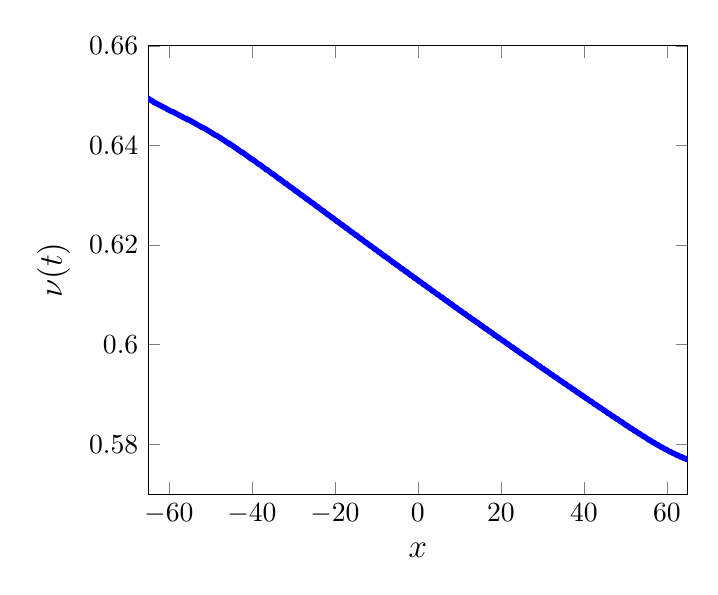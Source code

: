 \begin{tikzpicture}[scale=1]

  \begin{axis}[
    xmin = -65,
    xmax = 65,
    xtick = {-60,-40,-20,0,20,40,60},
%    xticklabels = {$10^{-3}$,$10^{-2}$,$10^{-1}$,$10^0$},
    ymin = 0.57,
    ymax = 0.66,
    xlabel = {\large $x$},
    ylabel = {\large ${\nu}(t)$},
    ylabel near ticks,
%    legend entries = {$\beta=10^{0}$,
%    $\beta = 10^{-1}$,
%    $\beta = 10^{-2}$,
%    $\beta = 10^{-3}$,
%    $\beta = 10^{-4}$,
%    $\beta = 10^{-5}$},
%    legend cell align=left,
%    legend style={draw=none,font=\small},
%    legend style={at={(0.05,0.95)},anchor=north west}
  ]

\addplot[blue, line width=2pt] coordinates{
(-1.05e+02,6.583e-01)
(-1.05e+02,6.583e-01)
(-1.05e+02,6.583e-01)
(-1.05e+02,6.583e-01)
(-1.049e+02,6.583e-01)
(-1.049e+02,6.583e-01)
(-1.048e+02,6.583e-01)
(-1.048e+02,6.583e-01)
(-1.046e+02,6.583e-01)
(-1.045e+02,6.583e-01)
(-1.042e+02,6.583e-01)
(-1.039e+02,6.583e-01)
(-1.034e+02,6.583e-01)
(-1.028e+02,6.583e-01)
(-1.018e+02,6.583e-01)
(-1.004e+02,6.583e-01)
(-9.847e+01,6.582e-01)
(-9.556e+01,6.577e-01)
(-9.324e+01,6.573e-01)
(-9.11e+01,6.569e-01)
(-8.93e+01,6.566e-01)
(-8.763e+01,6.562e-01)
(-8.609e+01,6.559e-01)
(-8.466e+01,6.556e-01)
(-8.333e+01,6.554e-01)
(-8.21e+01,6.551e-01)
(-8.096e+01,6.549e-01)
(-7.989e+01,6.546e-01)
(-7.888e+01,6.544e-01)
(-7.792e+01,6.541e-01)
(-7.696e+01,6.539e-01)
(-7.613e+01,6.536e-01)
(-7.531e+01,6.534e-01)
(-7.458e+01,6.531e-01)
(-7.386e+01,6.529e-01)
(-7.324e+01,6.527e-01)
(-7.263e+01,6.525e-01)
(-7.21e+01,6.523e-01)
(-7.159e+01,6.521e-01)
(-7.113e+01,6.519e-01)
(-7.068e+01,6.518e-01)
(-7.028e+01,6.516e-01)
(-6.988e+01,6.515e-01)
(-6.952e+01,6.513e-01)
(-6.916e+01,6.512e-01)
(-6.882e+01,6.511e-01)
(-6.849e+01,6.51e-01)
(-6.817e+01,6.508e-01)
(-6.786e+01,6.507e-01)
(-6.756e+01,6.506e-01)
(-6.727e+01,6.505e-01)
(-6.698e+01,6.503e-01)
(-6.671e+01,6.502e-01)
(-6.643e+01,6.501e-01)
(-6.617e+01,6.5e-01)
(-6.59e+01,6.498e-01)
(-6.565e+01,6.497e-01)
(-6.539e+01,6.496e-01)
(-6.515e+01,6.495e-01)
(-6.489e+01,6.494e-01)
(-6.465e+01,6.492e-01)
(-6.44e+01,6.491e-01)
(-6.416e+01,6.49e-01)
(-6.391e+01,6.489e-01)
(-6.367e+01,6.487e-01)
(-6.342e+01,6.486e-01)
(-6.319e+01,6.485e-01)
(-6.294e+01,6.484e-01)
(-6.271e+01,6.483e-01)
(-6.247e+01,6.482e-01)
(-6.224e+01,6.481e-01)
(-6.2e+01,6.48e-01)
(-6.178e+01,6.479e-01)
(-6.154e+01,6.478e-01)
(-6.132e+01,6.477e-01)
(-6.109e+01,6.476e-01)
(-6.087e+01,6.475e-01)
(-6.065e+01,6.474e-01)
(-6.043e+01,6.473e-01)
(-6.021e+01,6.472e-01)
(-6.0e+01,6.471e-01)
(-5.978e+01,6.47e-01)
(-5.957e+01,6.469e-01)
(-5.934e+01,6.468e-01)
(-5.913e+01,6.468e-01)
(-5.89e+01,6.467e-01)
(-5.868e+01,6.466e-01)
(-5.846e+01,6.465e-01)
(-5.823e+01,6.464e-01)
(-5.801e+01,6.463e-01)
(-5.778e+01,6.462e-01)
(-5.756e+01,6.461e-01)
(-5.733e+01,6.46e-01)
(-5.711e+01,6.459e-01)
(-5.688e+01,6.458e-01)
(-5.666e+01,6.457e-01)
(-5.644e+01,6.456e-01)
(-5.621e+01,6.455e-01)
(-5.599e+01,6.454e-01)
(-5.577e+01,6.454e-01)
(-5.555e+01,6.452e-01)
(-5.533e+01,6.452e-01)
(-5.511e+01,6.451e-01)
(-5.489e+01,6.45e-01)
(-5.468e+01,6.449e-01)
(-5.446e+01,6.448e-01)
(-5.425e+01,6.447e-01)
(-5.403e+01,6.446e-01)
(-5.382e+01,6.445e-01)
(-5.361e+01,6.444e-01)
(-5.34e+01,6.443e-01)
(-5.319e+01,6.442e-01)
(-5.299e+01,6.441e-01)
(-5.278e+01,6.44e-01)
(-5.258e+01,6.439e-01)
(-5.237e+01,6.438e-01)
(-5.217e+01,6.437e-01)
(-5.197e+01,6.436e-01)
(-5.177e+01,6.436e-01)
(-5.157e+01,6.435e-01)
(-5.137e+01,6.434e-01)
(-5.117e+01,6.433e-01)
(-5.098e+01,6.432e-01)
(-5.078e+01,6.431e-01)
(-5.059e+01,6.43e-01)
(-5.039e+01,6.429e-01)
(-5.02e+01,6.428e-01)
(-5.001e+01,6.427e-01)
(-4.982e+01,6.426e-01)
(-4.963e+01,6.425e-01)
(-4.944e+01,6.424e-01)
(-4.925e+01,6.423e-01)
(-4.906e+01,6.422e-01)
(-4.887e+01,6.421e-01)
(-4.869e+01,6.42e-01)
(-4.85e+01,6.42e-01)
(-4.831e+01,6.419e-01)
(-4.813e+01,6.418e-01)
(-4.795e+01,6.417e-01)
(-4.776e+01,6.416e-01)
(-4.758e+01,6.415e-01)
(-4.74e+01,6.414e-01)
(-4.722e+01,6.413e-01)
(-4.704e+01,6.412e-01)
(-4.686e+01,6.411e-01)
(-4.668e+01,6.41e-01)
(-4.65e+01,6.409e-01)
(-4.632e+01,6.408e-01)
(-4.615e+01,6.407e-01)
(-4.597e+01,6.406e-01)
(-4.58e+01,6.405e-01)
(-4.562e+01,6.404e-01)
(-4.545e+01,6.404e-01)
(-4.527e+01,6.402e-01)
(-4.51e+01,6.402e-01)
(-4.493e+01,6.401e-01)
(-4.476e+01,6.4e-01)
(-4.458e+01,6.399e-01)
(-4.441e+01,6.398e-01)
(-4.424e+01,6.397e-01)
(-4.407e+01,6.396e-01)
(-4.391e+01,6.395e-01)
(-4.374e+01,6.394e-01)
(-4.357e+01,6.393e-01)
(-4.34e+01,6.392e-01)
(-4.324e+01,6.391e-01)
(-4.307e+01,6.39e-01)
(-4.29e+01,6.389e-01)
(-4.274e+01,6.388e-01)
(-4.258e+01,6.387e-01)
(-4.241e+01,6.386e-01)
(-4.225e+01,6.386e-01)
(-4.208e+01,6.385e-01)
(-4.192e+01,6.384e-01)
(-4.176e+01,6.383e-01)
(-4.16e+01,6.382e-01)
(-4.144e+01,6.381e-01)
(-4.128e+01,6.38e-01)
(-4.112e+01,6.379e-01)
(-4.096e+01,6.378e-01)
(-4.08e+01,6.377e-01)
(-4.064e+01,6.376e-01)
(-4.048e+01,6.375e-01)
(-4.032e+01,6.374e-01)
(-4.016e+01,6.373e-01)
(-4.001e+01,6.372e-01)
(-3.985e+01,6.372e-01)
(-3.969e+01,6.371e-01)
(-3.954e+01,6.37e-01)
(-3.938e+01,6.369e-01)
(-3.922e+01,6.368e-01)
(-3.907e+01,6.367e-01)
(-3.891e+01,6.366e-01)
(-3.876e+01,6.365e-01)
(-3.86e+01,6.364e-01)
(-3.845e+01,6.363e-01)
(-3.829e+01,6.362e-01)
(-3.814e+01,6.362e-01)
(-3.799e+01,6.361e-01)
(-3.784e+01,6.36e-01)
(-3.768e+01,6.359e-01)
(-3.753e+01,6.358e-01)
(-3.738e+01,6.357e-01)
(-3.722e+01,6.356e-01)
(-3.707e+01,6.355e-01)
(-3.692e+01,6.354e-01)
(-3.677e+01,6.353e-01)
(-3.662e+01,6.352e-01)
(-3.647e+01,6.351e-01)
(-3.631e+01,6.351e-01)
(-3.616e+01,6.35e-01)
(-3.601e+01,6.349e-01)
(-3.586e+01,6.348e-01)
(-3.571e+01,6.347e-01)
(-3.556e+01,6.346e-01)
(-3.541e+01,6.345e-01)
(-3.526e+01,6.344e-01)
(-3.511e+01,6.343e-01)
(-3.496e+01,6.343e-01)
(-3.481e+01,6.342e-01)
(-3.466e+01,6.341e-01)
(-3.451e+01,6.34e-01)
(-3.437e+01,6.339e-01)
(-3.422e+01,6.338e-01)
(-3.407e+01,6.337e-01)
(-3.392e+01,6.336e-01)
(-3.377e+01,6.335e-01)
(-3.362e+01,6.334e-01)
(-3.347e+01,6.333e-01)
(-3.333e+01,6.333e-01)
(-3.318e+01,6.332e-01)
(-3.303e+01,6.331e-01)
(-3.288e+01,6.33e-01)
(-3.273e+01,6.329e-01)
(-3.259e+01,6.328e-01)
(-3.244e+01,6.327e-01)
(-3.229e+01,6.326e-01)
(-3.214e+01,6.325e-01)
(-3.2e+01,6.324e-01)
(-3.185e+01,6.324e-01)
(-3.17e+01,6.323e-01)
(-3.155e+01,6.322e-01)
(-3.141e+01,6.321e-01)
(-3.126e+01,6.32e-01)
(-3.111e+01,6.319e-01)
(-3.097e+01,6.318e-01)
(-3.082e+01,6.317e-01)
(-3.067e+01,6.316e-01)
(-3.053e+01,6.316e-01)
(-3.038e+01,6.315e-01)
(-3.024e+01,6.314e-01)
(-3.009e+01,6.313e-01)
(-2.994e+01,6.312e-01)
(-2.98e+01,6.311e-01)
(-2.965e+01,6.31e-01)
(-2.951e+01,6.309e-01)
(-2.936e+01,6.308e-01)
(-2.921e+01,6.308e-01)
(-2.907e+01,6.307e-01)
(-2.892e+01,6.306e-01)
(-2.878e+01,6.305e-01)
(-2.863e+01,6.304e-01)
(-2.849e+01,6.303e-01)
(-2.834e+01,6.302e-01)
(-2.82e+01,6.301e-01)
(-2.805e+01,6.3e-01)
(-2.791e+01,6.3e-01)
(-2.776e+01,6.299e-01)
(-2.762e+01,6.298e-01)
(-2.747e+01,6.297e-01)
(-2.733e+01,6.296e-01)
(-2.718e+01,6.295e-01)
(-2.704e+01,6.294e-01)
(-2.689e+01,6.293e-01)
(-2.675e+01,6.292e-01)
(-2.66e+01,6.292e-01)
(-2.646e+01,6.291e-01)
(-2.631e+01,6.29e-01)
(-2.617e+01,6.289e-01)
(-2.603e+01,6.288e-01)
(-2.588e+01,6.287e-01)
(-2.574e+01,6.286e-01)
(-2.559e+01,6.285e-01)
(-2.545e+01,6.285e-01)
(-2.53e+01,6.284e-01)
(-2.516e+01,6.283e-01)
(-2.502e+01,6.282e-01)
(-2.487e+01,6.281e-01)
(-2.473e+01,6.28e-01)
(-2.458e+01,6.279e-01)
(-2.444e+01,6.278e-01)
(-2.43e+01,6.277e-01)
(-2.415e+01,6.277e-01)
(-2.401e+01,6.276e-01)
(-2.386e+01,6.275e-01)
(-2.372e+01,6.274e-01)
(-2.358e+01,6.273e-01)
(-2.343e+01,6.272e-01)
(-2.329e+01,6.271e-01)
(-2.315e+01,6.27e-01)
(-2.3e+01,6.269e-01)
(-2.286e+01,6.269e-01)
(-2.272e+01,6.268e-01)
(-2.257e+01,6.267e-01)
(-2.243e+01,6.266e-01)
(-2.229e+01,6.265e-01)
(-2.214e+01,6.264e-01)
(-2.2e+01,6.263e-01)
(-2.186e+01,6.262e-01)
(-2.171e+01,6.261e-01)
(-2.157e+01,6.261e-01)
(-2.143e+01,6.26e-01)
(-2.128e+01,6.259e-01)
(-2.114e+01,6.258e-01)
(-2.1e+01,6.257e-01)
(-2.085e+01,6.256e-01)
(-2.071e+01,6.255e-01)
(-2.057e+01,6.255e-01)
(-2.042e+01,6.254e-01)
(-2.028e+01,6.253e-01)
(-2.014e+01,6.252e-01)
(-2.0e+01,6.251e-01)
(-1.985e+01,6.25e-01)
(-1.971e+01,6.249e-01)
(-1.957e+01,6.248e-01)
(-1.942e+01,6.247e-01)
(-1.928e+01,6.247e-01)
(-1.914e+01,6.246e-01)
(-1.899e+01,6.245e-01)
(-1.885e+01,6.244e-01)
(-1.871e+01,6.243e-01)
(-1.857e+01,6.242e-01)
(-1.842e+01,6.241e-01)
(-1.828e+01,6.24e-01)
(-1.814e+01,6.24e-01)
(-1.8e+01,6.239e-01)
(-1.785e+01,6.238e-01)
(-1.771e+01,6.237e-01)
(-1.757e+01,6.236e-01)
(-1.742e+01,6.235e-01)
(-1.728e+01,6.234e-01)
(-1.714e+01,6.234e-01)
(-1.7e+01,6.233e-01)
(-1.685e+01,6.232e-01)
(-1.671e+01,6.231e-01)
(-1.657e+01,6.23e-01)
(-1.642e+01,6.229e-01)
(-1.628e+01,6.228e-01)
(-1.614e+01,6.227e-01)
(-1.6e+01,6.226e-01)
(-1.585e+01,6.226e-01)
(-1.571e+01,6.225e-01)
(-1.557e+01,6.224e-01)
(-1.542e+01,6.223e-01)
(-1.528e+01,6.222e-01)
(-1.514e+01,6.221e-01)
(-1.5e+01,6.22e-01)
(-1.485e+01,6.22e-01)
(-1.471e+01,6.219e-01)
(-1.457e+01,6.218e-01)
(-1.443e+01,6.217e-01)
(-1.428e+01,6.216e-01)
(-1.414e+01,6.215e-01)
(-1.4e+01,6.214e-01)
(-1.385e+01,6.213e-01)
(-1.371e+01,6.213e-01)
(-1.357e+01,6.212e-01)
(-1.343e+01,6.211e-01)
(-1.328e+01,6.21e-01)
(-1.314e+01,6.209e-01)
(-1.3e+01,6.208e-01)
(-1.286e+01,6.207e-01)
(-1.271e+01,6.206e-01)
(-1.257e+01,6.205e-01)
(-1.243e+01,6.205e-01)
(-1.228e+01,6.204e-01)
(-1.214e+01,6.203e-01)
(-1.2e+01,6.202e-01)
(-1.186e+01,6.201e-01)
(-1.171e+01,6.2e-01)
(-1.157e+01,6.199e-01)
(-1.143e+01,6.199e-01)
(-1.129e+01,6.198e-01)
(-1.114e+01,6.197e-01)
(-1.1e+01,6.196e-01)
(-1.086e+01,6.195e-01)
(-1.071e+01,6.194e-01)
(-1.057e+01,6.193e-01)
(-1.043e+01,6.192e-01)
(-1.028e+01,6.192e-01)
(-1.014e+01,6.191e-01)
(-9.999e+00,6.19e-01)
(-9.855e+00,6.189e-01)
(-9.713e+00,6.188e-01)
(-9.57e+00,6.187e-01)
(-9.427e+00,6.186e-01)
(-9.284e+00,6.186e-01)
(-9.141e+00,6.185e-01)
(-8.998e+00,6.184e-01)
(-8.855e+00,6.183e-01)
(-8.712e+00,6.182e-01)
(-8.569e+00,6.181e-01)
(-8.426e+00,6.18e-01)
(-8.283e+00,6.179e-01)
(-8.139e+00,6.178e-01)
(-7.996e+00,6.178e-01)
(-7.853e+00,6.177e-01)
(-7.71e+00,6.176e-01)
(-7.567e+00,6.175e-01)
(-7.424e+00,6.174e-01)
(-7.281e+00,6.173e-01)
(-7.138e+00,6.173e-01)
(-6.994e+00,6.172e-01)
(-6.851e+00,6.171e-01)
(-6.708e+00,6.17e-01)
(-6.564e+00,6.169e-01)
(-6.421e+00,6.168e-01)
(-6.278e+00,6.167e-01)
(-6.135e+00,6.166e-01)
(-5.992e+00,6.165e-01)
(-5.848e+00,6.165e-01)
(-5.705e+00,6.164e-01)
(-5.562e+00,6.163e-01)
(-5.418e+00,6.162e-01)
(-5.275e+00,6.161e-01)
(-5.132e+00,6.16e-01)
(-4.988e+00,6.159e-01)
(-4.845e+00,6.159e-01)
(-4.701e+00,6.158e-01)
(-4.558e+00,6.157e-01)
(-4.414e+00,6.156e-01)
(-4.271e+00,6.155e-01)
(-4.127e+00,6.154e-01)
(-3.984e+00,6.153e-01)
(-3.84e+00,6.152e-01)
(-3.697e+00,6.152e-01)
(-3.553e+00,6.151e-01)
(-3.41e+00,6.15e-01)
(-3.266e+00,6.149e-01)
(-3.123e+00,6.148e-01)
(-2.979e+00,6.147e-01)
(-2.835e+00,6.146e-01)
(-2.692e+00,6.146e-01)
(-2.548e+00,6.145e-01)
(-2.404e+00,6.144e-01)
(-2.26e+00,6.143e-01)
(-2.117e+00,6.142e-01)
(-1.973e+00,6.141e-01)
(-1.829e+00,6.14e-01)
(-1.685e+00,6.139e-01)
(-1.541e+00,6.139e-01)
(-1.398e+00,6.138e-01)
(-1.254e+00,6.137e-01)
(-1.11e+00,6.136e-01)
(-9.661e-01,6.135e-01)
(-8.22e-01,6.134e-01)
(-6.782e-01,6.133e-01)
(-5.343e-01,6.133e-01)
(-3.901e-01,6.132e-01)
(-2.464e-01,6.131e-01)
(-1.023e-01,6.13e-01)
(4.186e-02,6.129e-01)
(1.857e-01,6.128e-01)
(3.299e-01,6.127e-01)
(4.74e-01,6.127e-01)
(6.179e-01,6.126e-01)
(7.622e-01,6.125e-01)
(9.063e-01,6.124e-01)
(1.05e+00,6.123e-01)
(1.195e+00,6.122e-01)
(1.339e+00,6.121e-01)
(1.483e+00,6.12e-01)
(1.627e+00,6.12e-01)
(1.772e+00,6.119e-01)
(1.916e+00,6.118e-01)
(2.06e+00,6.117e-01)
(2.204e+00,6.116e-01)
(2.349e+00,6.115e-01)
(2.493e+00,6.114e-01)
(2.638e+00,6.114e-01)
(2.782e+00,6.113e-01)
(2.926e+00,6.112e-01)
(3.071e+00,6.111e-01)
(3.215e+00,6.11e-01)
(3.36e+00,6.109e-01)
(3.504e+00,6.108e-01)
(3.649e+00,6.107e-01)
(3.793e+00,6.107e-01)
(3.938e+00,6.106e-01)
(4.083e+00,6.105e-01)
(4.227e+00,6.104e-01)
(4.372e+00,6.103e-01)
(4.517e+00,6.102e-01)
(4.661e+00,6.101e-01)
(4.806e+00,6.101e-01)
(4.951e+00,6.1e-01)
(5.095e+00,6.099e-01)
(5.24e+00,6.098e-01)
(5.385e+00,6.097e-01)
(5.53e+00,6.096e-01)
(5.675e+00,6.095e-01)
(5.819e+00,6.095e-01)
(5.964e+00,6.094e-01)
(6.109e+00,6.093e-01)
(6.254e+00,6.092e-01)
(6.399e+00,6.091e-01)
(6.544e+00,6.09e-01)
(6.689e+00,6.089e-01)
(6.834e+00,6.088e-01)
(6.979e+00,6.088e-01)
(7.124e+00,6.087e-01)
(7.269e+00,6.086e-01)
(7.415e+00,6.085e-01)
(7.559e+00,6.084e-01)
(7.705e+00,6.083e-01)
(7.85e+00,6.082e-01)
(7.995e+00,6.082e-01)
(8.14e+00,6.081e-01)
(8.286e+00,6.08e-01)
(8.431e+00,6.079e-01)
(8.576e+00,6.078e-01)
(8.721e+00,6.077e-01)
(8.867e+00,6.076e-01)
(9.012e+00,6.075e-01)
(9.158e+00,6.075e-01)
(9.303e+00,6.074e-01)
(9.448e+00,6.073e-01)
(9.594e+00,6.072e-01)
(9.739e+00,6.071e-01)
(9.885e+00,6.07e-01)
(1.003e+01,6.069e-01)
(1.018e+01,6.069e-01)
(1.032e+01,6.068e-01)
(1.047e+01,6.067e-01)
(1.061e+01,6.066e-01)
(1.076e+01,6.065e-01)
(1.09e+01,6.064e-01)
(1.105e+01,6.063e-01)
(1.119e+01,6.063e-01)
(1.134e+01,6.062e-01)
(1.149e+01,6.061e-01)
(1.163e+01,6.06e-01)
(1.178e+01,6.059e-01)
(1.192e+01,6.058e-01)
(1.207e+01,6.057e-01)
(1.222e+01,6.056e-01)
(1.236e+01,6.056e-01)
(1.251e+01,6.055e-01)
(1.265e+01,6.054e-01)
(1.28e+01,6.053e-01)
(1.295e+01,6.052e-01)
(1.309e+01,6.051e-01)
(1.324e+01,6.051e-01)
(1.338e+01,6.05e-01)
(1.353e+01,6.049e-01)
(1.368e+01,6.048e-01)
(1.382e+01,6.047e-01)
(1.397e+01,6.046e-01)
(1.411e+01,6.045e-01)
(1.426e+01,6.045e-01)
(1.441e+01,6.044e-01)
(1.455e+01,6.043e-01)
(1.47e+01,6.042e-01)
(1.485e+01,6.041e-01)
(1.499e+01,6.04e-01)
(1.514e+01,6.039e-01)
(1.528e+01,6.038e-01)
(1.543e+01,6.038e-01)
(1.558e+01,6.037e-01)
(1.572e+01,6.036e-01)
(1.587e+01,6.035e-01)
(1.602e+01,6.034e-01)
(1.616e+01,6.033e-01)
(1.631e+01,6.032e-01)
(1.646e+01,6.032e-01)
(1.66e+01,6.031e-01)
(1.675e+01,6.03e-01)
(1.69e+01,6.029e-01)
(1.704e+01,6.028e-01)
(1.719e+01,6.027e-01)
(1.734e+01,6.026e-01)
(1.748e+01,6.026e-01)
(1.763e+01,6.025e-01)
(1.778e+01,6.024e-01)
(1.792e+01,6.023e-01)
(1.807e+01,6.022e-01)
(1.822e+01,6.021e-01)
(1.837e+01,6.02e-01)
(1.851e+01,6.019e-01)
(1.866e+01,6.019e-01)
(1.881e+01,6.018e-01)
(1.895e+01,6.017e-01)
(1.91e+01,6.016e-01)
(1.925e+01,6.015e-01)
(1.939e+01,6.014e-01)
(1.954e+01,6.013e-01)
(1.969e+01,6.013e-01)
(1.984e+01,6.012e-01)
(1.998e+01,6.011e-01)
(2.013e+01,6.01e-01)
(2.028e+01,6.009e-01)
(2.042e+01,6.008e-01)
(2.057e+01,6.008e-01)
(2.072e+01,6.007e-01)
(2.087e+01,6.006e-01)
(2.101e+01,6.005e-01)
(2.116e+01,6.004e-01)
(2.131e+01,6.003e-01)
(2.146e+01,6.002e-01)
(2.16e+01,6.001e-01)
(2.175e+01,6.001e-01)
(2.19e+01,6.0e-01)
(2.205e+01,5.999e-01)
(2.219e+01,5.998e-01)
(2.234e+01,5.997e-01)
(2.249e+01,5.996e-01)
(2.264e+01,5.995e-01)
(2.278e+01,5.995e-01)
(2.293e+01,5.994e-01)
(2.308e+01,5.993e-01)
(2.323e+01,5.992e-01)
(2.337e+01,5.991e-01)
(2.352e+01,5.99e-01)
(2.367e+01,5.989e-01)
(2.382e+01,5.989e-01)
(2.397e+01,5.988e-01)
(2.412e+01,5.987e-01)
(2.426e+01,5.986e-01)
(2.441e+01,5.985e-01)
(2.456e+01,5.984e-01)
(2.471e+01,5.983e-01)
(2.485e+01,5.982e-01)
(2.5e+01,5.982e-01)
(2.515e+01,5.981e-01)
(2.53e+01,5.98e-01)
(2.545e+01,5.979e-01)
(2.559e+01,5.978e-01)
(2.574e+01,5.977e-01)
(2.589e+01,5.976e-01)
(2.604e+01,5.976e-01)
(2.619e+01,5.975e-01)
(2.634e+01,5.974e-01)
(2.648e+01,5.973e-01)
(2.663e+01,5.972e-01)
(2.678e+01,5.971e-01)
(2.693e+01,5.971e-01)
(2.708e+01,5.97e-01)
(2.723e+01,5.969e-01)
(2.737e+01,5.968e-01)
(2.752e+01,5.967e-01)
(2.767e+01,5.966e-01)
(2.782e+01,5.965e-01)
(2.797e+01,5.965e-01)
(2.812e+01,5.964e-01)
(2.827e+01,5.963e-01)
(2.841e+01,5.962e-01)
(2.856e+01,5.961e-01)
(2.871e+01,5.96e-01)
(2.886e+01,5.959e-01)
(2.901e+01,5.958e-01)
(2.916e+01,5.958e-01)
(2.931e+01,5.957e-01)
(2.946e+01,5.956e-01)
(2.961e+01,5.955e-01)
(2.975e+01,5.954e-01)
(2.99e+01,5.953e-01)
(3.005e+01,5.952e-01)
(3.02e+01,5.952e-01)
(3.035e+01,5.951e-01)
(3.05e+01,5.95e-01)
(3.065e+01,5.949e-01)
(3.08e+01,5.948e-01)
(3.095e+01,5.947e-01)
(3.11e+01,5.947e-01)
(3.124e+01,5.946e-01)
(3.139e+01,5.945e-01)
(3.154e+01,5.944e-01)
(3.169e+01,5.943e-01)
(3.184e+01,5.942e-01)
(3.199e+01,5.941e-01)
(3.214e+01,5.94e-01)
(3.229e+01,5.94e-01)
(3.244e+01,5.939e-01)
(3.259e+01,5.938e-01)
(3.274e+01,5.937e-01)
(3.289e+01,5.936e-01)
(3.304e+01,5.935e-01)
(3.319e+01,5.934e-01)
(3.333e+01,5.934e-01)
(3.349e+01,5.933e-01)
(3.364e+01,5.932e-01)
(3.378e+01,5.931e-01)
(3.393e+01,5.93e-01)
(3.408e+01,5.929e-01)
(3.423e+01,5.928e-01)
(3.438e+01,5.928e-01)
(3.453e+01,5.927e-01)
(3.468e+01,5.926e-01)
(3.483e+01,5.925e-01)
(3.498e+01,5.924e-01)
(3.513e+01,5.923e-01)
(3.528e+01,5.922e-01)
(3.543e+01,5.922e-01)
(3.558e+01,5.921e-01)
(3.573e+01,5.92e-01)
(3.588e+01,5.919e-01)
(3.603e+01,5.918e-01)
(3.618e+01,5.917e-01)
(3.633e+01,5.916e-01)
(3.648e+01,5.916e-01)
(3.663e+01,5.915e-01)
(3.678e+01,5.914e-01)
(3.693e+01,5.913e-01)
(3.708e+01,5.912e-01)
(3.723e+01,5.911e-01)
(3.738e+01,5.91e-01)
(3.753e+01,5.91e-01)
(3.768e+01,5.909e-01)
(3.783e+01,5.908e-01)
(3.799e+01,5.907e-01)
(3.813e+01,5.906e-01)
(3.829e+01,5.905e-01)
(3.844e+01,5.904e-01)
(3.859e+01,5.904e-01)
(3.874e+01,5.903e-01)
(3.889e+01,5.902e-01)
(3.904e+01,5.901e-01)
(3.919e+01,5.9e-01)
(3.934e+01,5.899e-01)
(3.949e+01,5.898e-01)
(3.964e+01,5.898e-01)
(3.979e+01,5.897e-01)
(3.994e+01,5.896e-01)
(4.009e+01,5.895e-01)
(4.024e+01,5.894e-01)
(4.04e+01,5.893e-01)
(4.055e+01,5.892e-01)
(4.07e+01,5.892e-01)
(4.085e+01,5.891e-01)
(4.1e+01,5.89e-01)
(4.115e+01,5.889e-01)
(4.13e+01,5.888e-01)
(4.145e+01,5.887e-01)
(4.16e+01,5.886e-01)
(4.176e+01,5.886e-01)
(4.191e+01,5.885e-01)
(4.206e+01,5.884e-01)
(4.221e+01,5.883e-01)
(4.236e+01,5.882e-01)
(4.251e+01,5.881e-01)
(4.266e+01,5.88e-01)
(4.282e+01,5.88e-01)
(4.297e+01,5.879e-01)
(4.312e+01,5.878e-01)
(4.327e+01,5.877e-01)
(4.342e+01,5.876e-01)
(4.357e+01,5.875e-01)
(4.372e+01,5.874e-01)
(4.388e+01,5.874e-01)
(4.403e+01,5.873e-01)
(4.418e+01,5.872e-01)
(4.433e+01,5.871e-01)
(4.448e+01,5.87e-01)
(4.464e+01,5.869e-01)
(4.479e+01,5.868e-01)
(4.494e+01,5.868e-01)
(4.509e+01,5.867e-01)
(4.524e+01,5.866e-01)
(4.54e+01,5.865e-01)
(4.555e+01,5.864e-01)
(4.57e+01,5.863e-01)
(4.585e+01,5.862e-01)
(4.601e+01,5.862e-01)
(4.616e+01,5.861e-01)
(4.631e+01,5.86e-01)
(4.647e+01,5.859e-01)
(4.662e+01,5.858e-01)
(4.677e+01,5.857e-01)
(4.692e+01,5.856e-01)
(4.708e+01,5.856e-01)
(4.723e+01,5.855e-01)
(4.739e+01,5.854e-01)
(4.754e+01,5.853e-01)
(4.769e+01,5.852e-01)
(4.785e+01,5.851e-01)
(4.8e+01,5.851e-01)
(4.815e+01,5.85e-01)
(4.831e+01,5.849e-01)
(4.846e+01,5.848e-01)
(4.862e+01,5.847e-01)
(4.877e+01,5.846e-01)
(4.892e+01,5.845e-01)
(4.908e+01,5.845e-01)
(4.923e+01,5.844e-01)
(4.939e+01,5.843e-01)
(4.954e+01,5.842e-01)
(4.97e+01,5.841e-01)
(4.985e+01,5.84e-01)
(5.001e+01,5.839e-01)
(5.016e+01,5.838e-01)
(5.032e+01,5.838e-01)
(5.048e+01,5.837e-01)
(5.063e+01,5.836e-01)
(5.079e+01,5.835e-01)
(5.094e+01,5.834e-01)
(5.11e+01,5.833e-01)
(5.126e+01,5.832e-01)
(5.141e+01,5.832e-01)
(5.157e+01,5.831e-01)
(5.173e+01,5.83e-01)
(5.189e+01,5.829e-01)
(5.205e+01,5.828e-01)
(5.22e+01,5.827e-01)
(5.236e+01,5.827e-01)
(5.252e+01,5.826e-01)
(5.268e+01,5.825e-01)
(5.284e+01,5.824e-01)
(5.3e+01,5.823e-01)
(5.316e+01,5.822e-01)
(5.332e+01,5.821e-01)
(5.348e+01,5.821e-01)
(5.364e+01,5.82e-01)
(5.38e+01,5.819e-01)
(5.396e+01,5.818e-01)
(5.412e+01,5.817e-01)
(5.428e+01,5.816e-01)
(5.445e+01,5.816e-01)
(5.461e+01,5.815e-01)
(5.477e+01,5.814e-01)
(5.494e+01,5.813e-01)
(5.51e+01,5.812e-01)
(5.527e+01,5.811e-01)
(5.543e+01,5.81e-01)
(5.56e+01,5.809e-01)
(5.576e+01,5.809e-01)
(5.593e+01,5.808e-01)
(5.61e+01,5.807e-01)
(5.627e+01,5.806e-01)
(5.643e+01,5.805e-01)
(5.66e+01,5.804e-01)
(5.677e+01,5.804e-01)
(5.694e+01,5.803e-01)
(5.711e+01,5.802e-01)
(5.728e+01,5.801e-01)
(5.745e+01,5.8e-01)
(5.763e+01,5.799e-01)
(5.78e+01,5.799e-01)
(5.798e+01,5.798e-01)
(5.815e+01,5.797e-01)
(5.833e+01,5.796e-01)
(5.85e+01,5.795e-01)
(5.868e+01,5.794e-01)
(5.886e+01,5.794e-01)
(5.904e+01,5.793e-01)
(5.922e+01,5.792e-01)
(5.94e+01,5.791e-01)
(5.958e+01,5.79e-01)
(5.976e+01,5.79e-01)
(5.995e+01,5.789e-01)
(6.013e+01,5.788e-01)
(6.032e+01,5.787e-01)
(6.05e+01,5.786e-01)
(6.069e+01,5.785e-01)
(6.088e+01,5.785e-01)
(6.107e+01,5.784e-01)
(6.126e+01,5.783e-01)
(6.145e+01,5.782e-01)
(6.165e+01,5.782e-01)
(6.184e+01,5.781e-01)
(6.204e+01,5.78e-01)
(6.223e+01,5.779e-01)
(6.243e+01,5.778e-01)
(6.263e+01,5.778e-01)
(6.283e+01,5.777e-01)
(6.303e+01,5.776e-01)
(6.324e+01,5.775e-01)
(6.344e+01,5.775e-01)
(6.365e+01,5.774e-01)
(6.386e+01,5.773e-01)
(6.407e+01,5.772e-01)
(6.428e+01,5.772e-01)
(6.449e+01,5.771e-01)
(6.471e+01,5.77e-01)
(6.492e+01,5.77e-01)
(6.514e+01,5.769e-01)
(6.537e+01,5.768e-01)
(6.559e+01,5.768e-01)
(6.581e+01,5.767e-01)
(6.604e+01,5.766e-01)
(6.627e+01,5.766e-01)
(6.651e+01,5.765e-01)
(6.674e+01,5.765e-01)
(6.698e+01,5.764e-01)
(6.723e+01,5.763e-01)
(6.747e+01,5.763e-01)
(6.772e+01,5.762e-01)
(6.798e+01,5.762e-01)
(6.824e+01,5.761e-01)
(6.851e+01,5.761e-01)
(6.878e+01,5.76e-01)
(6.905e+01,5.76e-01)
(6.934e+01,5.759e-01)
(6.963e+01,5.759e-01)
(6.993e+01,5.758e-01)
(7.024e+01,5.758e-01)
(7.056e+01,5.758e-01)
(7.09e+01,5.757e-01)
(7.124e+01,5.757e-01)
(7.161e+01,5.756e-01)
(7.199e+01,5.756e-01)
(7.239e+01,5.756e-01)
(7.282e+01,5.756e-01)
(7.327e+01,5.756e-01)
(7.375e+01,5.756e-01)
(7.426e+01,5.756e-01)
(7.479e+01,5.756e-01)
(7.534e+01,5.756e-01)
(7.59e+01,5.756e-01)
(7.646e+01,5.756e-01)
(7.702e+01,5.756e-01)
(7.758e+01,5.756e-01)
(7.815e+01,5.756e-01)
(7.872e+01,5.756e-01)
(7.932e+01,5.755e-01)
(7.994e+01,5.755e-01)
(8.06e+01,5.755e-01)
(8.131e+01,5.754e-01)
(8.209e+01,5.753e-01)
(8.297e+01,5.753e-01)
(8.399e+01,5.752e-01)
(8.521e+01,5.75e-01)
(8.675e+01,5.749e-01)
(8.878e+01,5.747e-01)
(9.144e+01,5.745e-01)
(9.492e+01,5.744e-01)
(9.915e+01,5.742e-01)
(1.032e+02,5.741e-01)
(1.071e+02,5.74e-01)
(1.111e+02,5.74e-01)
(1.15e+02,5.74e-01)
(1.189e+02,5.74e-01)
(1.229e+02,5.74e-01)
(1.268e+02,5.74e-01)
(1.308e+02,5.74e-01)
(1.348e+02,5.74e-01)
(1.388e+02,5.74e-01)
(1.393e+02,5.74e-01)
};

%\addplot[blue, only marks] coordinates{
%(1.016e-02,8.237e+00)
%(3.177e-02,8.348e+00)
%(1.035e-01,8.617e+00)
%(3.147e-01,9.212e+00)
%(1.027e+00,1.072e+01)
%(3.216e+00,1.22e+01)
%(1.058e+01,1.241e+01)
%};

\end{axis}


\end{tikzpicture}

